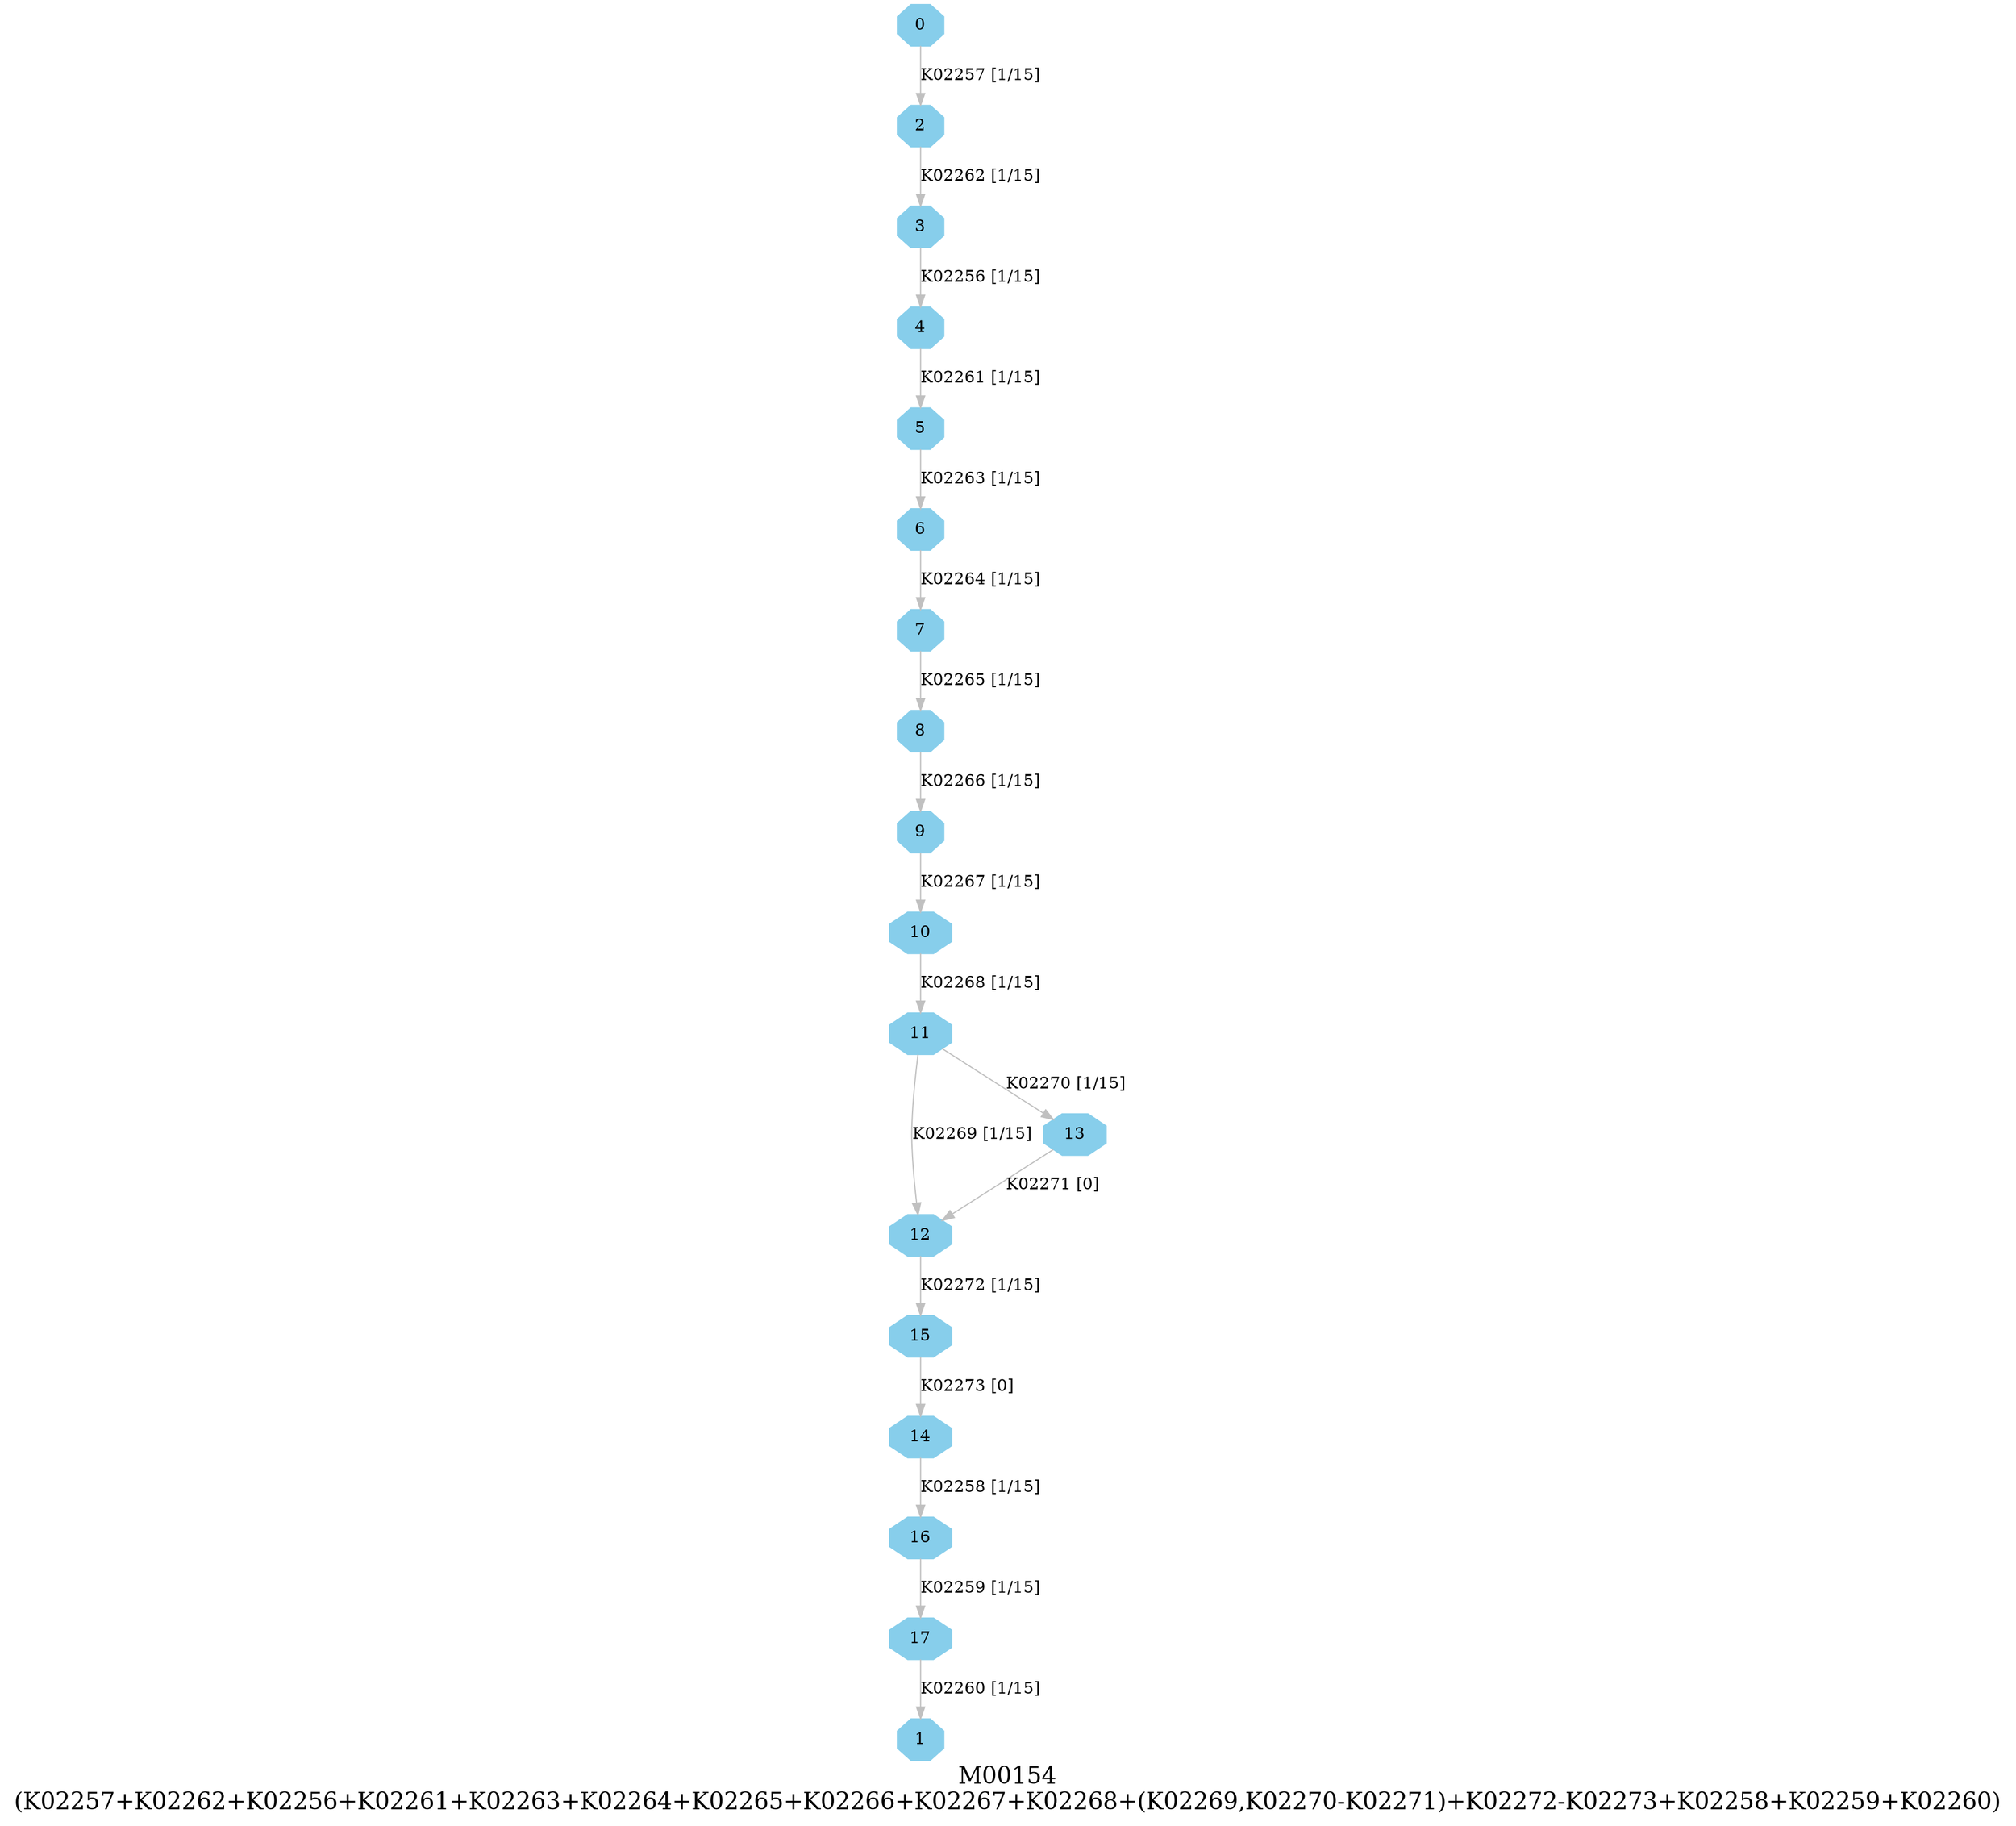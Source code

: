 digraph G {
graph [label="M00154
(K02257+K02262+K02256+K02261+K02263+K02264+K02265+K02266+K02267+K02268+(K02269,K02270-K02271)+K02272-K02273+K02258+K02259+K02260)",fontsize=20];
node [shape=box,style=filled];
edge [len=3,color=grey];
{node [width=.3,height=.3,shape=octagon,style=filled,color=skyblue] 0 1 2 3 4 5 6 7 8 9 10 11 12 13 14 15 16 17 }
0 -> 2 [label="K02257 [1/15]"];
2 -> 3 [label="K02262 [1/15]"];
3 -> 4 [label="K02256 [1/15]"];
4 -> 5 [label="K02261 [1/15]"];
5 -> 6 [label="K02263 [1/15]"];
6 -> 7 [label="K02264 [1/15]"];
7 -> 8 [label="K02265 [1/15]"];
8 -> 9 [label="K02266 [1/15]"];
9 -> 10 [label="K02267 [1/15]"];
10 -> 11 [label="K02268 [1/15]"];
11 -> 12 [label="K02269 [1/15]"];
11 -> 13 [label="K02270 [1/15]"];
12 -> 15 [label="K02272 [1/15]"];
13 -> 12 [label="K02271 [0]"];
14 -> 16 [label="K02258 [1/15]"];
15 -> 14 [label="K02273 [0]"];
16 -> 17 [label="K02259 [1/15]"];
17 -> 1 [label="K02260 [1/15]"];
}